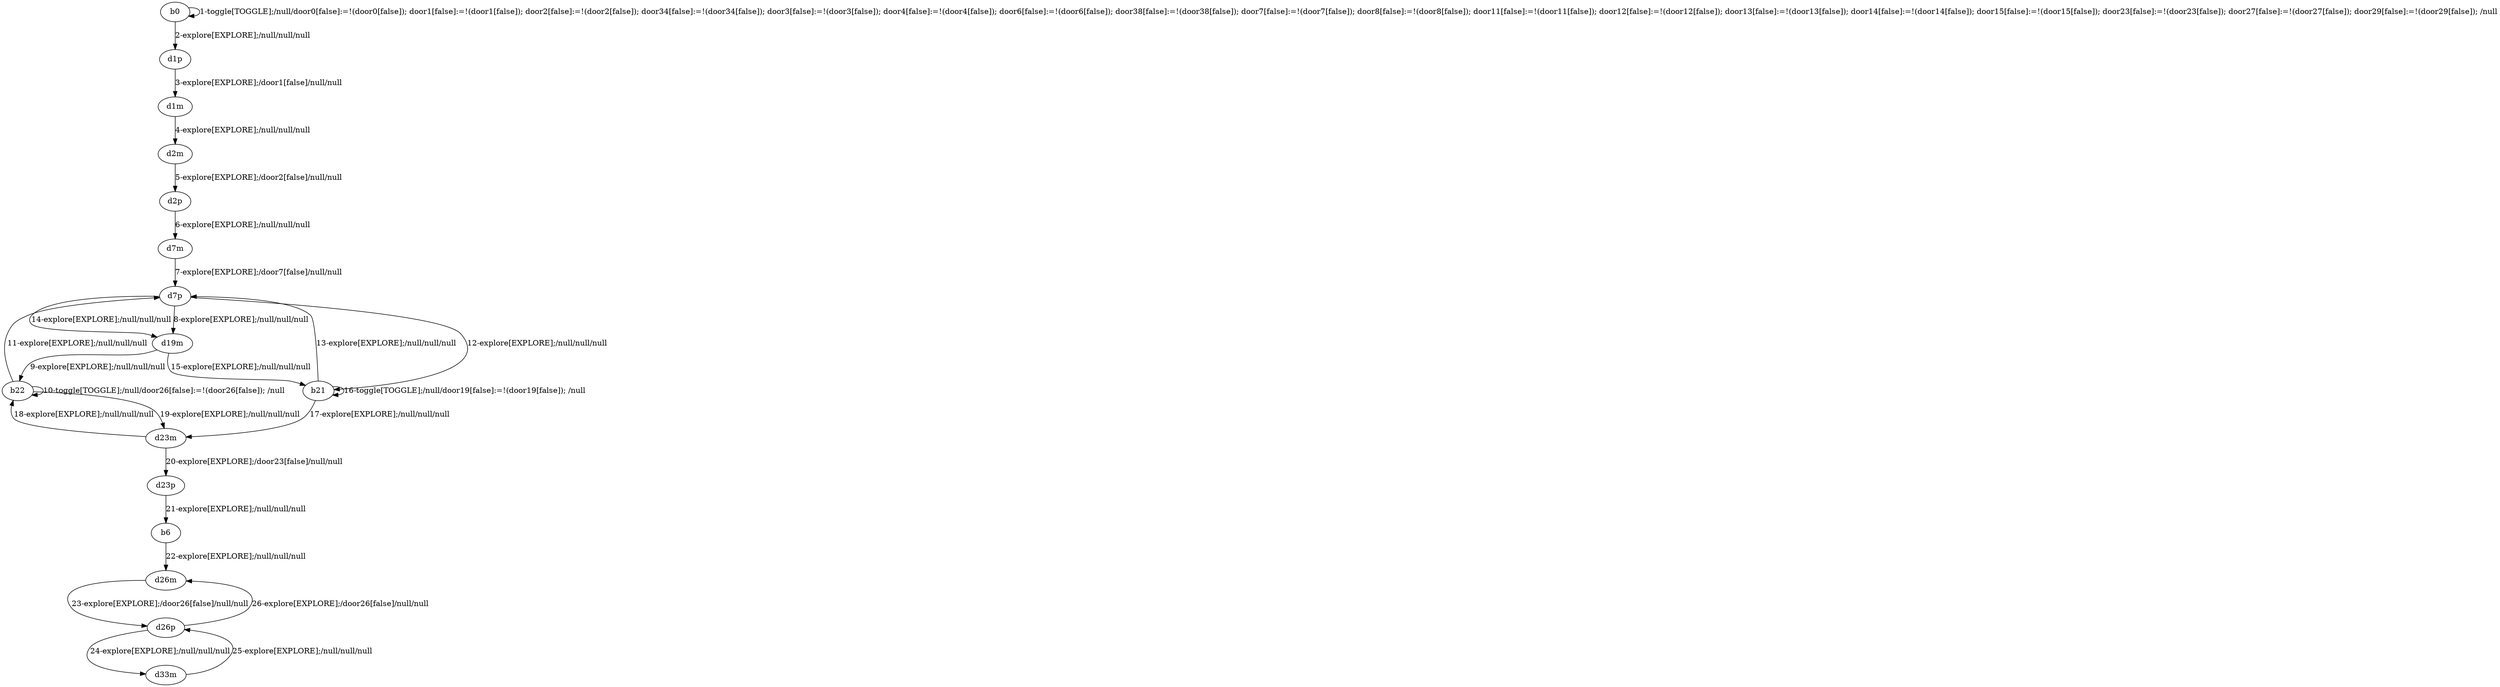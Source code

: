 # Total number of goals covered by this test: 2
# d33m --> d26p
# d26p --> d26m

digraph g {
"b0" -> "b0" [label = "1-toggle[TOGGLE];/null/door0[false]:=!(door0[false]); door1[false]:=!(door1[false]); door2[false]:=!(door2[false]); door34[false]:=!(door34[false]); door3[false]:=!(door3[false]); door4[false]:=!(door4[false]); door6[false]:=!(door6[false]); door38[false]:=!(door38[false]); door7[false]:=!(door7[false]); door8[false]:=!(door8[false]); door11[false]:=!(door11[false]); door12[false]:=!(door12[false]); door13[false]:=!(door13[false]); door14[false]:=!(door14[false]); door15[false]:=!(door15[false]); door23[false]:=!(door23[false]); door27[false]:=!(door27[false]); door29[false]:=!(door29[false]); /null"];
"b0" -> "d1p" [label = "2-explore[EXPLORE];/null/null/null"];
"d1p" -> "d1m" [label = "3-explore[EXPLORE];/door1[false]/null/null"];
"d1m" -> "d2m" [label = "4-explore[EXPLORE];/null/null/null"];
"d2m" -> "d2p" [label = "5-explore[EXPLORE];/door2[false]/null/null"];
"d2p" -> "d7m" [label = "6-explore[EXPLORE];/null/null/null"];
"d7m" -> "d7p" [label = "7-explore[EXPLORE];/door7[false]/null/null"];
"d7p" -> "d19m" [label = "8-explore[EXPLORE];/null/null/null"];
"d19m" -> "b22" [label = "9-explore[EXPLORE];/null/null/null"];
"b22" -> "b22" [label = "10-toggle[TOGGLE];/null/door26[false]:=!(door26[false]); /null"];
"b22" -> "d7p" [label = "11-explore[EXPLORE];/null/null/null"];
"d7p" -> "b21" [label = "12-explore[EXPLORE];/null/null/null"];
"b21" -> "d7p" [label = "13-explore[EXPLORE];/null/null/null"];
"d7p" -> "d19m" [label = "14-explore[EXPLORE];/null/null/null"];
"d19m" -> "b21" [label = "15-explore[EXPLORE];/null/null/null"];
"b21" -> "b21" [label = "16-toggle[TOGGLE];/null/door19[false]:=!(door19[false]); /null"];
"b21" -> "d23m" [label = "17-explore[EXPLORE];/null/null/null"];
"d23m" -> "b22" [label = "18-explore[EXPLORE];/null/null/null"];
"b22" -> "d23m" [label = "19-explore[EXPLORE];/null/null/null"];
"d23m" -> "d23p" [label = "20-explore[EXPLORE];/door23[false]/null/null"];
"d23p" -> "b6" [label = "21-explore[EXPLORE];/null/null/null"];
"b6" -> "d26m" [label = "22-explore[EXPLORE];/null/null/null"];
"d26m" -> "d26p" [label = "23-explore[EXPLORE];/door26[false]/null/null"];
"d26p" -> "d33m" [label = "24-explore[EXPLORE];/null/null/null"];
"d33m" -> "d26p" [label = "25-explore[EXPLORE];/null/null/null"];
"d26p" -> "d26m" [label = "26-explore[EXPLORE];/door26[false]/null/null"];
}